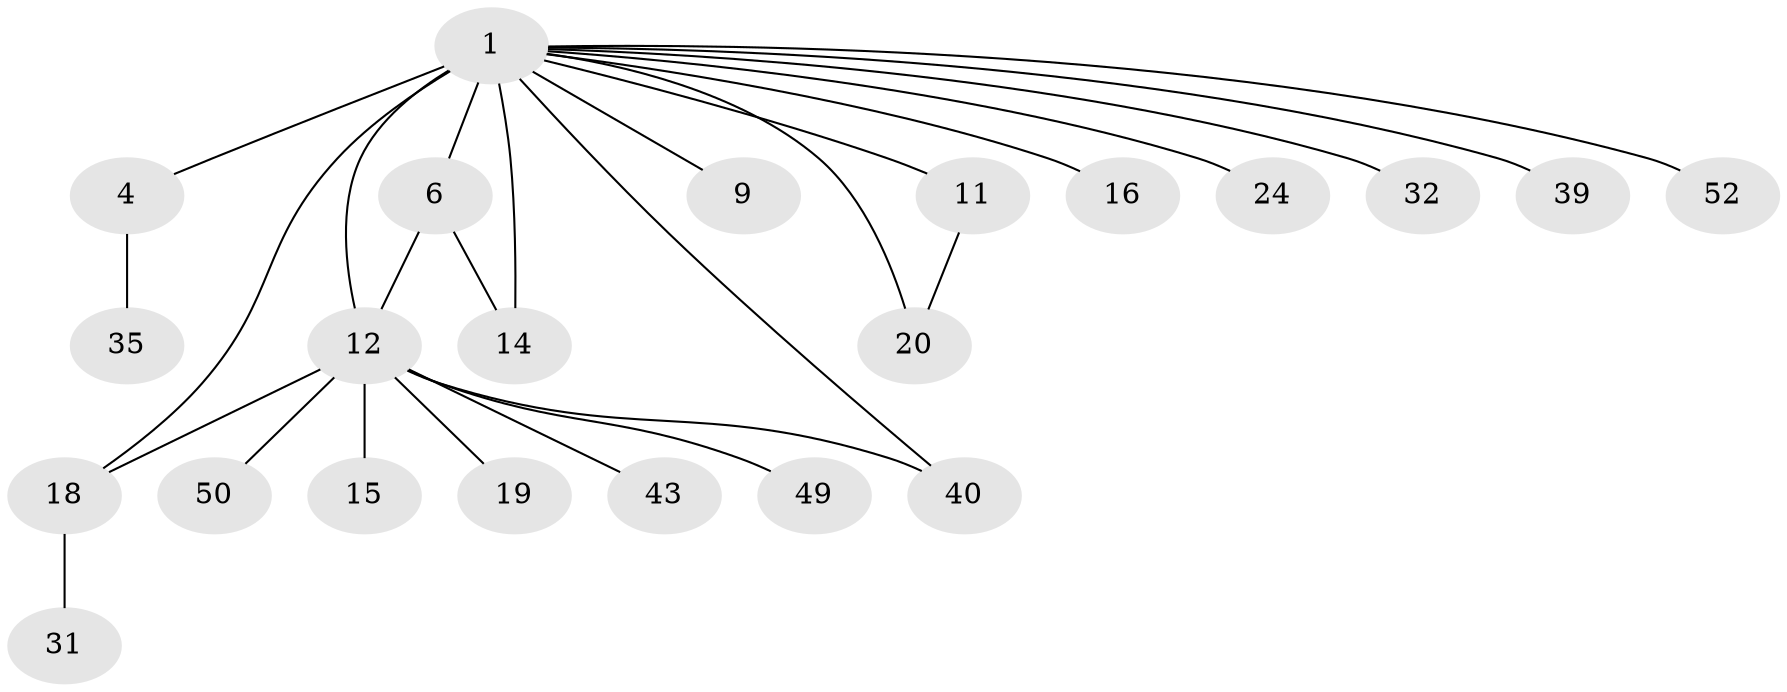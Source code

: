 // original degree distribution, {5: 0.017543859649122806, 12: 0.017543859649122806, 17: 0.017543859649122806, 4: 0.05263157894736842, 3: 0.07017543859649122, 9: 0.017543859649122806, 1: 0.5263157894736842, 2: 0.22807017543859648, 7: 0.017543859649122806, 6: 0.03508771929824561}
// Generated by graph-tools (version 1.1) at 2025/18/03/04/25 18:18:22]
// undirected, 22 vertices, 26 edges
graph export_dot {
graph [start="1"]
  node [color=gray90,style=filled];
  1 [super="+2"];
  4 [super="+27"];
  6 [super="+8+13+37+41+46+47+33"];
  9;
  11;
  12 [super="+25+38+55+44"];
  14;
  15 [super="+28"];
  16;
  18 [super="+21"];
  19;
  20 [super="+54"];
  24;
  31;
  32;
  35;
  39;
  40;
  43;
  49;
  50;
  52;
  1 -- 11;
  1 -- 14;
  1 -- 32;
  1 -- 4 [weight=2];
  1 -- 6 [weight=3];
  1 -- 39;
  1 -- 40;
  1 -- 9;
  1 -- 12 [weight=2];
  1 -- 16;
  1 -- 18 [weight=3];
  1 -- 52;
  1 -- 20;
  1 -- 24;
  4 -- 35;
  6 -- 14;
  6 -- 12;
  11 -- 20;
  12 -- 15;
  12 -- 19;
  12 -- 40;
  12 -- 43;
  12 -- 49;
  12 -- 18;
  12 -- 50;
  18 -- 31;
}
